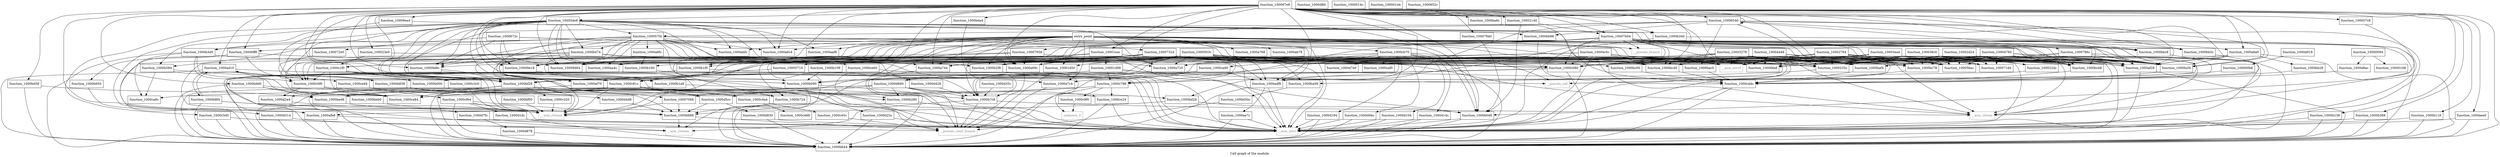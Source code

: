 digraph "Call graph of the module." {
  label="Call graph of the module.";
  node [shape=record];

  Node_function_10009ea4 [label="{function_10009ea4}"];
  Node_function_1000a69c [label="{function_1000a69c}"];
  Node_function_1000b1f0 [label="{function_1000b1f0}"];
  Node_function_1000a6c4 [label="{function_1000a6c4}"];
  Node_function_1000a720 [label="{function_1000a720}"];
  Node_function_1000a744 [label="{function_1000a744}"];
  Node_function_1000a768 [label="{function_1000a768}"];
  Node_function_1000b238 [label="{function_1000b238}"];
  Node_function_1000a7c4 [label="{function_1000a7c4}"];
  Node_function_100067e8 [label="{function_100067e8}"];
  Node_function_10006fa8 [label="{function_10006fa8}"];
  Node_function_10006ff8 [label="{function_10006ff8}"];
  Node_function_1000a8fc [label="{function_1000a8fc}"];
  Node_function_1000a9a0 [label="{function_1000a9a0}"];
  Node_function_1000b280 [label="{function_1000b280}"];
  Node_function_1000aa4c [label="{function_1000aa4c}"];
  Node_function_1000aaf8 [label="{function_1000aaf8}"];
  Node_function_1000b2f8 [label="{function_1000b2f8}"];
  Node_function_10007068 [label="{function_10007068}"];
  Node_function_100071d4 [label="{function_100071d4}"];
  Node_function_1000b090 [label="{function_1000b090}"];
  Node_function_100072e0 [label="{function_100072e0}"];
  Node_function_1000ab78 [label="{function_1000ab78}"];
  Node_function_1000b340 [label="{function_1000b340}"];
  Node_function_1000bac0 [label="{function_1000bac0}"];
  Node_function_1000b108 [label="{function_1000b108}"];
  Node_function_10007b04 [label="{function_10007b04}"];
  Node_function_1000b388 [label="{function_1000b388}"];
  Node_function_1000b3d0 [label="{function_1000b3d0}"];
  Node_function_1000abfc [label="{function_1000abfc}"];
  Node_function_1000baf4 [label="{function_1000baf4}"];
  Node_function_1000b118 [label="{function_1000b118}"];
  Node_function_1000bb28 [label="{function_1000bb28}"];
  Node_function_1000bb98 [label="{function_1000bb98}"];
  Node_function_1000bbc8 [label="{function_1000bbc8}"];
  Node_function_10007324 [label="{function_10007324}"];
  Node_function_1000b160 [label="{function_1000b160}"];
  Node_function_1000b474 [label="{function_1000b474}"];
  Node_function_10009d64 [label="{function_10009d64}"];
  Node_function_1000b000 [label="{function_1000b000}"];
  Node_function_1000b584 [label="{function_1000b584}"];
  Node_function_1000b644 [label="{function_1000b644}"];
  Node_function_1000ad10 [label="{function_1000ad10}"];
  Node_function_1000bb5c [label="{function_1000bb5c}"];
  Node_function_1000b650 [label="{function_1000b650}"];
  Node_function_1000b1a8 [label="{function_1000b1a8}"];
  Node_function_10007840 [label="{function_10007840}"];
  Node_function_10009d8c [label="{function_10009d8c}"];
  Node_function_1000b688 [label="{function_1000b688}"];
  Node_function_1000b724 [label="{function_1000b724}"];
  Node_function_1000adf8 [label="{function_1000adf8}"];
  Node_function_1000b7c8 [label="{function_1000b7c8}"];
  Node_function_1000786c [label="{function_1000786c}"];
  Node_function_1000ae7c [label="{function_1000ae7c}"];
  Node_function_10007958 [label="{function_10007958}"];
  Node_function_10009e18 [label="{function_10009e18}"];
  Node_function_1000b048 [label="{function_1000b048}"];
  Node_function_1000b858 [label="{function_1000b858}"];
  Node_function_1000aee0 [label="{function_1000aee0}"];
  Node_function_1000b8f4 [label="{function_1000b8f4}"];
  Node_function_1000af28 [label="{function_1000af28}"];
  Node_function_1000ba58 [label="{function_1000ba58}"];
  Node_function_1000af70 [label="{function_1000af70}"];
  Node_function_1000ba8c [label="{function_1000ba8c}"];
  Node_function_1000afb8 [label="{function_1000afb8}"];
  Node_function_1000ce24 [label="{function_1000ce24}"];
  Node_function_1000ce60 [label="{function_1000ce60}"];
  Node_function_1000bc00 [label="{function_1000bc00}"];
  Node_function_1000bc40 [label="{function_1000bc40}"];
  Node_function_1000bc78 [label="{function_1000bc78}"];
  Node_function_1000bcb8 [label="{function_1000bcb8}"];
  Node_function_1000bcf4 [label="{function_1000bcf4}"];
  Node_function_1000bd28 [label="{function_1000bd28}"];
  Node_function_1000bd58 [label="{function_1000bd58}"];
  Node_function_1000bda4 [label="{function_1000bda4}"];
  Node_function_1000bdd0 [label="{function_1000bdd0}"];
  Node_function_1000beb0 [label="{function_1000beb0}"];
  Node_function_1000bed8 [label="{function_1000bed8}"];
  Node_function_1000bf00 [label="{function_1000bf00}"];
  Node_function_1000bf28 [label="{function_1000bf28}"];
  Node_function_1000c080 [label="{function_1000c080}"];
  Node_function_1000c0f0 [label="{function_1000c0f0}"];
  Node_function_1000c1f0 [label="{function_1000c1f0}"];
  Node_function_1000c320 [label="{function_1000c320}"];
  Node_function_1000c3c0 [label="{function_1000c3c0}"];
  Node_function_1000c45c [label="{function_1000c45c}"];
  Node_function_1000c488 [label="{function_1000c488}"];
  Node_function_1000c4a4 [label="{function_1000c4a4}"];
  Node_function_1000c5d0 [label="{function_1000c5d0}"];
  Node_function_1000c798 [label="{function_1000c798}"];
  Node_function_1000c81c [label="{function_1000c81c}"];
  Node_function_1000c9f0 [label="{function_1000c9f0}"];
  Node_function_1000ca84 [label="{function_1000ca84}"];
  Node_function_1000ca8c [label="{function_1000ca8c}"];
  Node_function_1000ca90 [label="{function_1000ca90}"];
  Node_function_1000caf0 [label="{function_1000caf0}"];
  Node_function_1000cb70 [label="{function_1000cb70}"];
  Node_function_1000cddc [label="{function_1000cddc}"];
  Node_function_1000ced4 [label="{function_1000ced4}"];
  Node_function_1000cf64 [label="{function_1000cf64}"];
  Node_function_1000d0bc [label="{function_1000d0bc}"];
  Node_function_1000d104 [label="{function_1000d104}"];
  Node_function_1000d14c [label="{function_1000d14c}"];
  Node_function_1000d194 [label="{function_1000d194}"];
  Node_function_1000d1dc [label="{function_1000d1dc}"];
  Node_function_1000d25c [label="{function_1000d25c}"];
  Node_function_1000d2a4 [label="{function_1000d2a4}"];
  Node_function_1000d314 [label="{function_1000d314}"];
  Node_function_1000d35c [label="{function_1000d35c}"];
  Node_function_1000d428 [label="{function_1000d428}"];
  Node_function_1000d4d8 [label="{function_1000d4d8}"];
  Node_function_1000d50c [label="{function_1000d50c}"];
  Node_function_1000d5cc [label="{function_1000d5cc}"];
  Node_function_1000d690 [label="{function_1000d690}"];
  Node_function_1000d7e0 [label="{function_1000d7e0}"];
  Node_function_1000d7fc [label="{function_1000d7fc}"];
  Node_function_1000d830 [label="{function_1000d830}"];
  Node_function_1000d878 [label="{function_1000d878}"];
  Node_function_1000d8ac [label="{function_1000d8ac}"];
  Node_function_1000d8fc [label="{function_1000d8fc}"];
  Node_function_1000d918 [label="{function_1000d918}"];
  Node___asm_rlwinm [color="gray50", fontcolor="gray50", label="{__asm_rlwinm}"];
  Node___asm_rlwinm_ [color="gray50", fontcolor="gray50", label="{__asm_rlwinm_}"];
  Node___asm_rlwimi [color="gray50", fontcolor="gray50", label="{__asm_rlwimi}"];
  Node___asm_mfcr [color="gray50", fontcolor="gray50", label="{__asm_mfcr}"];
  Node___asm_mtcrf [color="gray50", fontcolor="gray50", label="{__asm_mtcrf}"];
  Node_unknown_0 [color="gray50", fontcolor="gray50", label="{unknown_0}"];
  Node___pseudo_call [color="gray50", fontcolor="gray50", label="{__pseudo_call}"];
  Node___pseudo_branch [color="gray50", fontcolor="gray50", label="{__pseudo_branch}"];
  Node___pseudo_cond_branch [color="gray50", fontcolor="gray50", label="{__pseudo_cond_branch}"];
  Node_function_10000094 [label="{function_10000094}"];
  Node_function_100000b8 [label="{function_100000b8}"];
  Node_function_1000014c [label="{function_1000014c}"];
  Node_function_10000168 [label="{function_10000168}"];
  Node_function_100001d4 [label="{function_100001d4}"];
  Node_entry_point [label="{entry_point}"];
  Node_function_10001d50 [label="{function_10001d50}"];
  Node_function_10001d98 [label="{function_10001d98}"];
  Node_function_10001eac [label="{function_10001eac}"];
  Node_function_10002140 [label="{function_10002140}"];
  Node_function_100022dc [label="{function_100022dc}"];
  Node_function_1000235c [label="{function_1000235c}"];
  Node_function_100023e0 [label="{function_100023e0}"];
  Node_function_10002764 [label="{function_10002764}"];
  Node_function_10002d24 [label="{function_10002d24}"];
  Node_function_10003278 [label="{function_10003278}"];
  Node_function_100038c0 [label="{function_100038c0}"];
  Node_function_10003ea4 [label="{function_10003ea4}"];
  Node_function_10004448 [label="{function_10004448}"];
  Node_function_10004780 [label="{function_10004780}"];
  Node_function_10004c5c [label="{function_10004c5c}"];
  Node_function_1000503c [label="{function_1000503c}"];
  Node_function_100056ac [label="{function_100056ac}"];
  Node_function_10005710 [label="{function_10005710}"];
  Node_function_100057c8 [label="{function_100057c8}"];
  Node_function_100057f4 [label="{function_100057f4}"];
  Node_function_10005de8 [label="{function_10005de8}"];
  Node_function_1000652c [label="{function_1000652c}"];
  Node_function_10006540 [label="{function_10006540}"];
  Node_function_1000672c [label="{function_1000672c}"];
  Node_function_10009ea4 -> Node_function_1000a720;
  Node_function_10009ea4 -> Node_function_1000bf28;
  Node_function_1000a69c -> Node___pseudo_cond_branch;
  Node_function_1000b1f0 -> Node_function_1000b644;
  Node_function_1000b1f0 -> Node___asm_mfcr;
  Node_function_1000a720 -> Node___pseudo_cond_branch;
  Node_function_1000a744 -> Node___pseudo_cond_branch;
  Node_function_1000b238 -> Node_function_1000b644;
  Node_function_1000b238 -> Node___asm_mfcr;
  Node_function_1000a7c4 -> Node___pseudo_cond_branch;
  Node_function_100067e8 -> Node_function_10009ea4;
  Node_function_100067e8 -> Node_function_1000a69c;
  Node_function_100067e8 -> Node_function_1000b1f0;
  Node_function_100067e8 -> Node_function_1000a6c4;
  Node_function_100067e8 -> Node_function_1000a744;
  Node_function_100067e8 -> Node_function_1000b238;
  Node_function_100067e8 -> Node_function_10006fa8;
  Node_function_100067e8 -> Node_function_10006ff8;
  Node_function_100067e8 -> Node_function_1000a9a0;
  Node_function_100067e8 -> Node_function_1000b280;
  Node_function_100067e8 -> Node_function_10007068;
  Node_function_100067e8 -> Node_function_1000b090;
  Node_function_100067e8 -> Node_function_1000b340;
  Node_function_100067e8 -> Node_function_10007b04;
  Node_function_100067e8 -> Node_function_1000b388;
  Node_function_100067e8 -> Node_function_1000baf4;
  Node_function_100067e8 -> Node_function_1000b118;
  Node_function_100067e8 -> Node_function_1000bbc8;
  Node_function_100067e8 -> Node_function_10009d64;
  Node_function_100067e8 -> Node_function_1000b644;
  Node_function_100067e8 -> Node_function_1000ad10;
  Node_function_100067e8 -> Node_function_1000bb5c;
  Node_function_100067e8 -> Node_function_10007840;
  Node_function_100067e8 -> Node_function_10009d8c;
  Node_function_100067e8 -> Node_function_1000adf8;
  Node_function_100067e8 -> Node_function_10009e18;
  Node_function_100067e8 -> Node_function_1000b048;
  Node_function_100067e8 -> Node_function_1000aee0;
  Node_function_100067e8 -> Node_function_1000af28;
  Node_function_100067e8 -> Node_function_1000af70;
  Node_function_100067e8 -> Node_function_1000ba8c;
  Node_function_100067e8 -> Node_function_1000bc40;
  Node_function_100067e8 -> Node_function_1000bcf4;
  Node_function_100067e8 -> Node_function_1000bd28;
  Node_function_100067e8 -> Node_function_1000bd58;
  Node_function_100067e8 -> Node_function_1000bda4;
  Node_function_100067e8 -> Node_function_1000bdd0;
  Node_function_100067e8 -> Node_function_1000c798;
  Node_function_100067e8 -> Node_function_1000c81c;
  Node_function_100067e8 -> Node___asm_rlwinm;
  Node_function_100067e8 -> Node_function_10001eac;
  Node_function_100067e8 -> Node_function_10002140;
  Node_function_100067e8 -> Node_function_100023e0;
  Node_function_100067e8 -> Node_function_100057c8;
  Node_function_100067e8 -> Node_function_10005de8;
  Node_function_100067e8 -> Node_function_10006540;
  Node_function_10006ff8 -> Node_function_1000b2f8;
  Node_function_10006ff8 -> Node_function_1000b000;
  Node_function_10006ff8 -> Node_function_1000b650;
  Node_function_10006ff8 -> Node_function_1000afb8;
  Node_function_1000a8fc -> Node_function_1000b160;
  Node_function_1000a9a0 -> Node_function_1000baf4;
  Node_function_1000a9a0 -> Node_function_1000bb28;
  Node_function_1000a9a0 -> Node_function_1000b644;
  Node_function_1000a9a0 -> Node_function_1000af28;
  Node_function_1000a9a0 -> Node_function_1000bcf4;
  Node_function_1000b280 -> Node_function_1000b644;
  Node_function_1000b280 -> Node___asm_mfcr;
  Node_function_1000b2f8 -> Node_function_1000b644;
  Node_function_1000b2f8 -> Node___asm_mfcr;
  Node_function_10007068 -> Node_function_1000b688;
  Node_function_10007068 -> Node___asm_rlwinm;
  Node_function_1000b090 -> Node_function_1000b644;
  Node_function_1000b090 -> Node___asm_mfcr;
  Node_function_100072e0 -> Node_function_1000c0f0;
  Node_function_1000b340 -> Node_function_1000b644;
  Node_function_1000b340 -> Node___asm_mfcr;
  Node_function_1000bac0 -> Node_function_1000cddc;
  Node_function_1000b108 -> Node_function_1000b090;
  Node_function_10007b04 -> Node_function_1000b1f0;
  Node_function_10007b04 -> Node_function_10006fa8;
  Node_function_10007b04 -> Node_function_10006ff8;
  Node_function_10007b04 -> Node_function_1000a9a0;
  Node_function_10007b04 -> Node_function_1000b2f8;
  Node_function_10007b04 -> Node_function_1000bbc8;
  Node_function_10007b04 -> Node_function_1000b644;
  Node_function_10007b04 -> Node_function_1000bb5c;
  Node_function_10007b04 -> Node_function_1000b724;
  Node_function_10007b04 -> Node_function_1000adf8;
  Node_function_10007b04 -> Node_function_1000786c;
  Node_function_10007b04 -> Node_function_10007958;
  Node_function_10007b04 -> Node_function_1000af28;
  Node_function_10007b04 -> Node_function_1000af70;
  Node_function_10007b04 -> Node_function_1000bc00;
  Node_function_10007b04 -> Node_function_1000bc40;
  Node_function_10007b04 -> Node_function_1000bc78;
  Node_function_10007b04 -> Node_function_1000bcb8;
  Node_function_10007b04 -> Node_function_1000bcf4;
  Node_function_10007b04 -> Node_function_1000c080;
  Node_function_10007b04 -> Node_function_1000c798;
  Node_function_10007b04 -> Node___asm_rlwinm;
  Node_function_10007b04 -> Node___asm_rlwimi;
  Node_function_10007b04 -> Node___pseudo_branch;
  Node_function_10007b04 -> Node_function_100056ac;
  Node_function_10007b04 -> Node_function_10005710;
  Node_function_1000b388 -> Node_function_1000b644;
  Node_function_1000b388 -> Node___asm_mfcr;
  Node_function_1000b3d0 -> Node_function_1000b644;
  Node_function_1000b3d0 -> Node_function_1000af28;
  Node_function_1000b3d0 -> Node_function_1000c0f0;
  Node_function_1000b3d0 -> Node_function_1000ca84;
  Node_function_1000b3d0 -> Node_function_1000ca8c;
  Node_function_1000baf4 -> Node_function_1000cddc;
  Node_function_1000b118 -> Node_function_1000b644;
  Node_function_1000b118 -> Node___asm_mfcr;
  Node_function_1000bb28 -> Node_function_1000cddc;
  Node_function_1000bb98 -> Node_function_1000cddc;
  Node_function_1000bbc8 -> Node_function_1000cddc;
  Node_function_10007324 -> Node_function_1000a69c;
  Node_function_10007324 -> Node_function_1000b1f0;
  Node_function_10007324 -> Node_function_1000a744;
  Node_function_10007324 -> Node_function_10006fa8;
  Node_function_10007324 -> Node_function_1000baf4;
  Node_function_10007324 -> Node_function_1000adf8;
  Node_function_10007324 -> Node_function_1000af28;
  Node_function_10007324 -> Node_function_1000bc00;
  Node_function_10007324 -> Node_function_1000bc40;
  Node_function_10007324 -> Node_function_1000bcf4;
  Node_function_10007324 -> Node_function_1000c080;
  Node_function_10007324 -> Node_function_1000c0f0;
  Node_function_10007324 -> Node_function_1000c1f0;
  Node_function_10007324 -> Node_function_1000c81c;
  Node_function_10007324 -> Node___asm_rlwinm;
  Node_function_10007324 -> Node___asm_mfcr;
  Node_function_10007324 -> Node___asm_mtcrf;
  Node_function_1000b160 -> Node_function_1000b644;
  Node_function_1000b160 -> Node___asm_mfcr;
  Node_function_1000b474 -> Node_function_1000b090;
  Node_function_1000b474 -> Node_function_1000b644;
  Node_function_1000b474 -> Node_function_1000adf8;
  Node_function_1000b474 -> Node_function_1000af28;
  Node_function_1000b474 -> Node_function_1000ce60;
  Node_function_1000b474 -> Node_function_1000bf28;
  Node_function_1000b474 -> Node_function_1000c080;
  Node_function_1000b474 -> Node_function_1000c0f0;
  Node_function_1000b474 -> Node_function_1000ca84;
  Node_function_1000b000 -> Node_function_1000b644;
  Node_function_1000b000 -> Node___asm_mfcr;
  Node_function_1000b584 -> Node_function_1000ca84;
  Node_function_1000b584 -> Node_function_1000ca8c;
  Node_function_1000b584 -> Node_function_1000ced4;
  Node_function_1000ad10 -> Node_function_1000b644;
  Node_function_1000ad10 -> Node_function_1000b858;
  Node_function_1000ad10 -> Node_function_1000b8f4;
  Node_function_1000ad10 -> Node___asm_mfcr;
  Node_function_1000bb5c -> Node_function_1000cddc;
  Node_function_1000b650 -> Node_function_1000d314;
  Node_function_1000b1a8 -> Node_function_1000b644;
  Node_function_1000b1a8 -> Node___asm_mfcr;
  Node_function_10007840 -> Node_function_1000b048;
  Node_function_10009d8c -> Node___asm_rlwinm;
  Node_function_10009d8c -> Node___pseudo_cond_branch;
  Node_function_1000b688 -> Node___asm_rlwinm_;
  Node_function_1000b688 -> Node___pseudo_cond_branch;
  Node_function_1000b724 -> Node_function_1000b688;
  Node_function_1000b724 -> Node___asm_rlwinm_;
  Node_function_1000adf8 -> Node_function_1000b644;
  Node_function_1000adf8 -> Node_function_1000ae7c;
  Node_function_1000adf8 -> Node___asm_mfcr;
  Node_function_1000b7c8 -> Node___asm_rlwinm_;
  Node_function_1000b7c8 -> Node___asm_rlwimi;
  Node_function_1000b7c8 -> Node___pseudo_cond_branch;
  Node_function_1000786c -> Node_function_1000a744;
  Node_function_1000786c -> Node_function_1000baf4;
  Node_function_1000786c -> Node_function_1000adf8;
  Node_function_1000786c -> Node_function_1000af28;
  Node_function_1000786c -> Node_function_1000bcf4;
  Node_function_1000ae7c -> Node_function_1000b644;
  Node_function_1000ae7c -> Node___asm_mfcr;
  Node_function_10007958 -> Node_function_1000a69c;
  Node_function_10007958 -> Node_function_1000a720;
  Node_function_10007958 -> Node_function_1000bf28;
  Node_function_10007958 -> Node_function_1000c1f0;
  Node_function_10009e18 -> Node___asm_rlwinm;
  Node_function_10009e18 -> Node___pseudo_cond_branch;
  Node_function_1000b048 -> Node_function_1000b644;
  Node_function_1000b048 -> Node___asm_mfcr;
  Node_function_1000b858 -> Node_function_1000ad10;
  Node_function_1000b858 -> Node_function_1000b7c8;
  Node_function_1000b858 -> Node_function_1000d4d8;
  Node_function_1000aee0 -> Node_function_1000b644;
  Node_function_1000aee0 -> Node___asm_mfcr;
  Node_function_1000b8f4 -> Node_function_1000b644;
  Node_function_1000b8f4 -> Node_function_1000ad10;
  Node_function_1000b8f4 -> Node_function_1000b688;
  Node_function_1000b8f4 -> Node___asm_rlwinm;
  Node_function_1000af28 -> Node_function_1000b644;
  Node_function_1000af28 -> Node___asm_mfcr;
  Node_function_1000ba58 -> Node_function_1000d50c;
  Node_function_1000af70 -> Node_function_1000b644;
  Node_function_1000af70 -> Node___asm_mfcr;
  Node_function_1000ba8c -> Node_function_1000cddc;
  Node_function_1000afb8 -> Node_function_1000b644;
  Node_function_1000afb8 -> Node___asm_mfcr;
  Node_function_1000ce24 -> Node_function_1000b644;
  Node_function_1000ce24 -> Node___asm_mfcr;
  Node_function_1000ce60 -> Node_function_1000b644;
  Node_function_1000ce60 -> Node_function_1000d428;
  Node_function_1000ce60 -> Node___asm_mfcr;
  Node_function_1000bc00 -> Node_function_1000cddc;
  Node_function_1000bc40 -> Node_function_1000cddc;
  Node_function_1000bc78 -> Node_function_1000cddc;
  Node_function_1000bcb8 -> Node_function_1000cddc;
  Node_function_1000bcf4 -> Node_function_1000cddc;
  Node_function_1000bd28 -> Node_function_1000b048;
  Node_function_1000bd28 -> Node_function_1000afb8;
  Node_function_1000bd58 -> Node_function_1000b644;
  Node_function_1000bd58 -> Node_function_1000bed8;
  Node_function_1000bda4 -> Node_function_1000b7c8;
  Node_function_1000bdd0 -> Node_function_1000b644;
  Node_function_1000bdd0 -> Node_function_1000beb0;
  Node_function_1000bdd0 -> Node_function_1000bed8;
  Node_function_1000bdd0 -> Node_function_1000d5cc;
  Node_function_1000beb0 -> Node___asm_rlwinm;
  Node_function_1000bed8 -> Node___asm_rlwinm;
  Node_function_1000bf00 -> Node___asm_rlwinm;
  Node_function_1000bf28 -> Node_function_1000b644;
  Node_function_1000bf28 -> Node_function_1000c320;
  Node_function_1000bf28 -> Node_function_1000c4a4;
  Node_function_1000bf28 -> Node_function_1000ca84;
  Node_function_1000bf28 -> Node_function_1000d2a4;
  Node_function_1000bf28 -> Node___asm_rlwinm;
  Node_function_1000c080 -> Node_function_1000b644;
  Node_function_1000c080 -> Node_function_1000b7c8;
  Node_function_1000c080 -> Node_function_1000bf28;
  Node_function_1000c0f0 -> Node_function_1000c4a4;
  Node_function_1000c0f0 -> Node_function_1000ca84;
  Node_function_1000c0f0 -> Node_function_1000d2a4;
  Node_function_1000c1f0 -> Node_function_1000b688;
  Node_function_1000c1f0 -> Node_function_1000bf28;
  Node_function_1000c1f0 -> Node_function_1000c0f0;
  Node_function_1000c1f0 -> Node_function_1000c3c0;
  Node_function_1000c1f0 -> Node_function_1000c4a4;
  Node_function_1000c1f0 -> Node_function_1000ca84;
  Node_function_1000c1f0 -> Node___asm_rlwinm;
  Node_function_1000c320 -> Node___asm_rlwinm;
  Node_function_1000c3c0 -> Node___asm_rlwinm;
  Node_function_1000c45c -> Node___pseudo_cond_branch;
  Node_function_1000c4a4 -> Node_function_1000c45c;
  Node_function_1000c4a4 -> Node_function_1000c488;
  Node_function_1000c5d0 -> Node_function_1000b644;
  Node_function_1000c5d0 -> Node___asm_rlwinm_;
  Node_function_1000c798 -> Node_function_1000ce24;
  Node_function_1000c798 -> Node_function_1000c9f0;
  Node_function_1000c798 -> Node_function_1000ca84;
  Node_function_1000c798 -> Node_function_1000ca8c;
  Node_function_1000c798 -> Node_unknown_0;
  Node_function_1000c81c -> Node_function_1000b280;
  Node_function_1000c81c -> Node_function_1000b644;
  Node_function_1000c81c -> Node_function_1000beb0;
  Node_function_1000c81c -> Node_function_1000bed8;
  Node_function_1000c81c -> Node_function_1000d25c;
  Node_function_1000c81c -> Node_function_1000d5cc;
  Node_function_1000c81c -> Node___asm_rlwinm;
  Node_function_1000c81c -> Node___asm_mfcr;
  Node_function_1000c9f0 -> Node_unknown_0;
  Node_function_1000ca90 -> Node_function_1000b090;
  Node_function_1000ca90 -> Node_function_1000adf8;
  Node_function_1000ca90 -> Node_function_1000d690;
  Node_function_1000cb70 -> Node_function_1000b644;
  Node_function_1000cb70 -> Node_function_1000b688;
  Node_function_1000cb70 -> Node_function_1000b7c8;
  Node_function_1000cb70 -> Node_function_1000c798;
  Node_function_1000cb70 -> Node_function_1000ca90;
  Node_function_1000cb70 -> Node_function_1000caf0;
  Node_function_1000cb70 -> Node_function_1000d0bc;
  Node_function_1000cb70 -> Node_function_1000d104;
  Node_function_1000cb70 -> Node_function_1000d14c;
  Node_function_1000cb70 -> Node_function_1000d194;
  Node_function_1000cb70 -> Node_function_1000d7e0;
  Node_function_1000cb70 -> Node___pseudo_call;
  Node_function_1000cddc -> Node_function_1000b644;
  Node_function_1000cddc -> Node___asm_mfcr;
  Node_function_1000ced4 -> Node_function_1000b724;
  Node_function_1000ced4 -> Node_function_1000cf64;
  Node_function_1000cf64 -> Node_function_1000b644;
  Node_function_1000cf64 -> Node_function_1000b688;
  Node_function_1000cf64 -> Node_function_1000d1dc;
  Node_function_1000cf64 -> Node___asm_rlwinm;
  Node_function_1000cf64 -> Node___asm_mfcr;
  Node_function_1000d0bc -> Node_function_1000b644;
  Node_function_1000d0bc -> Node___asm_mfcr;
  Node_function_1000d104 -> Node_function_1000b644;
  Node_function_1000d104 -> Node___asm_mfcr;
  Node_function_1000d14c -> Node_function_1000b644;
  Node_function_1000d14c -> Node___asm_mfcr;
  Node_function_1000d194 -> Node_function_1000b644;
  Node_function_1000d194 -> Node___asm_mfcr;
  Node_function_1000d1dc -> Node_function_1000b644;
  Node_function_1000d1dc -> Node___asm_mfcr;
  Node_function_1000d25c -> Node_function_1000b644;
  Node_function_1000d25c -> Node___asm_mfcr;
  Node_function_1000d2a4 -> Node_function_1000d7fc;
  Node_function_1000d314 -> Node_function_1000b644;
  Node_function_1000d314 -> Node___asm_mfcr;
  Node_function_1000d35c -> Node_function_1000b7c8;
  Node_function_1000d428 -> Node_function_1000b7c8;
  Node_function_1000d4d8 -> Node_function_1000b688;
  Node_function_1000d50c -> Node___pseudo_cond_branch;
  Node_function_1000d5cc -> Node_function_1000b688;
  Node_function_1000d5cc -> Node_function_1000d830;
  Node_function_1000d690 -> Node_function_1000b280;
  Node_function_1000d690 -> Node_function_1000b7c8;
  Node_function_1000d690 -> Node_function_1000ce24;
  Node_function_1000d690 -> Node_function_1000bd28;
  Node_function_1000d690 -> Node_function_1000bed8;
  Node_function_1000d690 -> Node_function_1000ca84;
  Node_function_1000d690 -> Node_function_1000d5cc;
  Node_function_1000d690 -> Node___pseudo_cond_branch;
  Node_function_1000d7fc -> Node_function_1000d878;
  Node_function_1000d7fc -> Node___pseudo_cond_branch;
  Node_function_1000d830 -> Node_function_1000b644;
  Node_function_1000d830 -> Node___asm_mfcr;
  Node_function_1000d878 -> Node_function_1000b644;
  Node_function_1000d8ac -> Node___pseudo_call;
  Node_function_1000d918 -> Node_function_100000b8;
  Node_function_10000094 -> Node_function_1000d8ac;
  Node_function_10000094 -> Node_function_10000168;
  Node_function_100000b8 -> Node___pseudo_call;
  Node_entry_point -> Node_function_1000a69c;
  Node_entry_point -> Node_function_1000b1f0;
  Node_entry_point -> Node_function_1000a6c4;
  Node_entry_point -> Node_function_1000a744;
  Node_entry_point -> Node_function_1000a768;
  Node_entry_point -> Node_function_1000a7c4;
  Node_entry_point -> Node_function_10006fa8;
  Node_entry_point -> Node_function_1000aa4c;
  Node_entry_point -> Node_function_1000aaf8;
  Node_entry_point -> Node_function_1000b2f8;
  Node_entry_point -> Node_function_1000ab78;
  Node_entry_point -> Node_function_1000abfc;
  Node_entry_point -> Node_function_1000baf4;
  Node_entry_point -> Node_function_1000bbc8;
  Node_entry_point -> Node_function_10009d64;
  Node_entry_point -> Node_function_1000b644;
  Node_entry_point -> Node_function_1000bb5c;
  Node_entry_point -> Node_function_10009d8c;
  Node_entry_point -> Node_function_1000b724;
  Node_entry_point -> Node_function_1000adf8;
  Node_entry_point -> Node_function_1000b7c8;
  Node_entry_point -> Node_function_10009e18;
  Node_entry_point -> Node_function_1000af28;
  Node_entry_point -> Node_function_1000bc40;
  Node_entry_point -> Node_function_1000bcb8;
  Node_entry_point -> Node_function_1000bcf4;
  Node_entry_point -> Node_function_1000c080;
  Node_entry_point -> Node_function_1000c81c;
  Node_entry_point -> Node_function_1000cb70;
  Node_entry_point -> Node___asm_rlwinm;
  Node_entry_point -> Node___asm_mfcr;
  Node_entry_point -> Node___asm_mtcrf;
  Node_entry_point -> Node___pseudo_branch;
  Node_entry_point -> Node_function_10001d50;
  Node_entry_point -> Node_function_1000235c;
  Node_function_10001d50 -> Node___pseudo_cond_branch;
  Node_function_10001d98 -> Node_function_1000b000;
  Node_function_10001d98 -> Node_function_1000b048;
  Node_function_10001d98 -> Node_function_1000af70;
  Node_function_10001d98 -> Node_function_1000c798;
  Node_function_10001d98 -> Node_function_1000c81c;
  Node_function_10001d98 -> Node___pseudo_call;
  Node_function_10001eac -> Node_function_1000a720;
  Node_function_10001eac -> Node_function_1000b644;
  Node_function_10001eac -> Node_function_1000c080;
  Node_function_10001eac -> Node_function_1000c0f0;
  Node_function_10001eac -> Node___asm_mfcr;
  Node_function_10001eac -> Node___asm_mtcrf;
  Node_function_10001eac -> Node_function_10001d98;
  Node_function_10002140 -> Node_function_10007b04;
  Node_function_10002140 -> Node_function_1000b048;
  Node_function_100022dc -> Node_function_1000ba58;
  Node_function_1000235c -> Node_function_1000a7c4;
  Node_function_100023e0 -> Node_function_1000c080;
  Node_function_100023e0 -> Node_function_1000c1f0;
  Node_function_10002764 -> Node_function_1000a720;
  Node_function_10002764 -> Node_function_10006fa8;
  Node_function_10002764 -> Node_function_100071d4;
  Node_function_10002764 -> Node_function_1000af28;
  Node_function_10002764 -> Node_function_1000bc78;
  Node_function_10002764 -> Node_function_1000bcb8;
  Node_function_10002764 -> Node_function_1000bcf4;
  Node_function_10002764 -> Node_function_1000c080;
  Node_function_10002764 -> Node___asm_rlwimi;
  Node_function_10002764 -> Node___asm_mfcr;
  Node_function_10002764 -> Node___asm_mtcrf;
  Node_function_10002764 -> Node_function_1000235c;
  Node_function_10002764 -> Node_function_100056ac;
  Node_function_10002764 -> Node_function_10005710;
  Node_function_10002d24 -> Node_function_10006fa8;
  Node_function_10002d24 -> Node_function_100071d4;
  Node_function_10002d24 -> Node_function_1000af28;
  Node_function_10002d24 -> Node_function_1000bc78;
  Node_function_10002d24 -> Node_function_1000bcb8;
  Node_function_10002d24 -> Node_function_1000bcf4;
  Node_function_10002d24 -> Node_function_1000c080;
  Node_function_10002d24 -> Node___asm_rlwimi;
  Node_function_10002d24 -> Node___asm_mfcr;
  Node_function_10002d24 -> Node___asm_mtcrf;
  Node_function_10002d24 -> Node_function_1000235c;
  Node_function_10002d24 -> Node_function_100056ac;
  Node_function_10002d24 -> Node_function_10005710;
  Node_function_10003278 -> Node_function_10006fa8;
  Node_function_10003278 -> Node_function_1000b2f8;
  Node_function_10003278 -> Node_function_100071d4;
  Node_function_10003278 -> Node_function_1000baf4;
  Node_function_10003278 -> Node_function_1000adf8;
  Node_function_10003278 -> Node_function_1000af28;
  Node_function_10003278 -> Node_function_1000bc00;
  Node_function_10003278 -> Node_function_1000bc78;
  Node_function_10003278 -> Node_function_1000bcb8;
  Node_function_10003278 -> Node_function_1000bcf4;
  Node_function_10003278 -> Node_function_1000bf28;
  Node_function_10003278 -> Node_function_1000c080;
  Node_function_10003278 -> Node___asm_rlwimi;
  Node_function_10003278 -> Node___asm_mfcr;
  Node_function_10003278 -> Node___asm_mtcrf;
  Node_function_10003278 -> Node_function_1000235c;
  Node_function_10003278 -> Node_function_100056ac;
  Node_function_10003278 -> Node_function_10005710;
  Node_function_100038c0 -> Node_function_10006fa8;
  Node_function_100038c0 -> Node_function_100071d4;
  Node_function_100038c0 -> Node_function_1000af28;
  Node_function_100038c0 -> Node_function_1000bc78;
  Node_function_100038c0 -> Node_function_1000bcb8;
  Node_function_100038c0 -> Node_function_1000bcf4;
  Node_function_100038c0 -> Node_function_1000c080;
  Node_function_100038c0 -> Node___asm_rlwimi;
  Node_function_100038c0 -> Node___asm_mfcr;
  Node_function_100038c0 -> Node___asm_mtcrf;
  Node_function_100038c0 -> Node_function_100022dc;
  Node_function_100038c0 -> Node_function_1000235c;
  Node_function_100038c0 -> Node_function_100056ac;
  Node_function_100038c0 -> Node_function_10005710;
  Node_function_10003ea4 -> Node_function_10006fa8;
  Node_function_10003ea4 -> Node_function_1000af28;
  Node_function_10003ea4 -> Node_function_1000bc78;
  Node_function_10003ea4 -> Node_function_1000bcb8;
  Node_function_10003ea4 -> Node_function_1000bcf4;
  Node_function_10003ea4 -> Node_function_1000c080;
  Node_function_10003ea4 -> Node___asm_rlwimi;
  Node_function_10003ea4 -> Node___asm_mfcr;
  Node_function_10003ea4 -> Node___asm_mtcrf;
  Node_function_10003ea4 -> Node_function_100022dc;
  Node_function_10003ea4 -> Node_function_1000235c;
  Node_function_10003ea4 -> Node_function_100056ac;
  Node_function_10003ea4 -> Node_function_10005710;
  Node_function_10004448 -> Node_function_10006fa8;
  Node_function_10004448 -> Node_function_100071d4;
  Node_function_10004448 -> Node_function_1000bac0;
  Node_function_10004448 -> Node_function_1000baf4;
  Node_function_10004448 -> Node_function_1000bc40;
  Node_function_10004448 -> Node_function_1000bcf4;
  Node_function_10004448 -> Node_function_1000c080;
  Node_function_10004448 -> Node___asm_mfcr;
  Node_function_10004448 -> Node_function_1000235c;
  Node_function_10004780 -> Node_function_10006fa8;
  Node_function_10004780 -> Node_function_100071d4;
  Node_function_10004780 -> Node_function_1000af28;
  Node_function_10004780 -> Node_function_1000bc78;
  Node_function_10004780 -> Node_function_1000bcb8;
  Node_function_10004780 -> Node_function_1000bcf4;
  Node_function_10004780 -> Node_function_1000c080;
  Node_function_10004780 -> Node___asm_rlwimi;
  Node_function_10004780 -> Node___asm_mfcr;
  Node_function_10004780 -> Node___asm_mtcrf;
  Node_function_10004780 -> Node_function_1000235c;
  Node_function_10004780 -> Node_function_100056ac;
  Node_function_10004780 -> Node_function_10005710;
  Node_function_10004c5c -> Node_function_1000a720;
  Node_function_10004c5c -> Node_function_10006fa8;
  Node_function_10004c5c -> Node_function_10009d64;
  Node_function_10004c5c -> Node_function_10009e18;
  Node_function_10004c5c -> Node_function_1000af28;
  Node_function_10004c5c -> Node_function_1000bc78;
  Node_function_10004c5c -> Node_function_1000bcb8;
  Node_function_10004c5c -> Node_function_1000bcf4;
  Node_function_10004c5c -> Node_function_1000c080;
  Node_function_10004c5c -> Node___asm_rlwimi;
  Node_function_10004c5c -> Node___asm_mfcr;
  Node_function_10004c5c -> Node___asm_mtcrf;
  Node_function_10004c5c -> Node_function_1000235c;
  Node_function_10004c5c -> Node_function_100056ac;
  Node_function_10004c5c -> Node_function_10005710;
  Node_function_1000503c -> Node_function_1000a69c;
  Node_function_1000503c -> Node_function_1000a720;
  Node_function_1000503c -> Node_function_10006fa8;
  Node_function_1000503c -> Node_function_1000aa4c;
  Node_function_1000503c -> Node_function_10007068;
  Node_function_1000503c -> Node_function_1000b090;
  Node_function_1000503c -> Node_function_1000b160;
  Node_function_1000503c -> Node_function_10009d64;
  Node_function_1000503c -> Node_function_10009d8c;
  Node_function_1000503c -> Node_function_10009e18;
  Node_function_1000503c -> Node_function_1000af28;
  Node_function_1000503c -> Node_function_1000ba58;
  Node_function_1000503c -> Node_function_1000bc78;
  Node_function_1000503c -> Node_function_1000bcb8;
  Node_function_1000503c -> Node_function_1000bcf4;
  Node_function_1000503c -> Node_function_1000c080;
  Node_function_1000503c -> Node___asm_rlwimi;
  Node_function_1000503c -> Node___asm_mfcr;
  Node_function_1000503c -> Node___asm_mtcrf;
  Node_function_1000503c -> Node_function_10001d50;
  Node_function_1000503c -> Node_function_1000235c;
  Node_function_1000503c -> Node_function_100056ac;
  Node_function_1000503c -> Node_function_10005710;
  Node_function_10005710 -> Node___asm_rlwinm_;
  Node_function_100057c8 -> Node_function_1000b048;
  Node_function_100057f4 -> Node_function_1000a69c;
  Node_function_100057f4 -> Node_function_1000a6c4;
  Node_function_100057f4 -> Node_function_1000a744;
  Node_function_100057f4 -> Node_function_1000a7c4;
  Node_function_100057f4 -> Node_function_1000a8fc;
  Node_function_100057f4 -> Node_function_1000aa4c;
  Node_function_100057f4 -> Node_function_1000b090;
  Node_function_100057f4 -> Node_function_1000b3d0;
  Node_function_100057f4 -> Node_function_1000abfc;
  Node_function_100057f4 -> Node_function_1000b474;
  Node_function_100057f4 -> Node_function_10009d64;
  Node_function_100057f4 -> Node_function_1000b584;
  Node_function_100057f4 -> Node_function_1000b1a8;
  Node_function_100057f4 -> Node_function_10009d8c;
  Node_function_100057f4 -> Node_function_1000b7c8;
  Node_function_100057f4 -> Node_function_10009e18;
  Node_function_100057f4 -> Node_function_1000b048;
  Node_function_100057f4 -> Node_function_1000af28;
  Node_function_100057f4 -> Node_function_1000c81c;
  Node_function_10005de8 -> Node_function_1000a6c4;
  Node_function_10005de8 -> Node_function_1000a744;
  Node_function_10005de8 -> Node_function_1000aa4c;
  Node_function_10005de8 -> Node_function_1000aaf8;
  Node_function_10005de8 -> Node_function_1000b2f8;
  Node_function_10005de8 -> Node_function_1000b090;
  Node_function_10005de8 -> Node_function_1000b340;
  Node_function_10005de8 -> Node_function_1000bac0;
  Node_function_10005de8 -> Node_function_1000b3d0;
  Node_function_10005de8 -> Node_function_1000abfc;
  Node_function_10005de8 -> Node_function_1000bb98;
  Node_function_10005de8 -> Node_function_1000b160;
  Node_function_10005de8 -> Node_function_1000b474;
  Node_function_10005de8 -> Node_function_10009d64;
  Node_function_10005de8 -> Node_function_1000b000;
  Node_function_10005de8 -> Node_function_1000b584;
  Node_function_10005de8 -> Node_function_1000b1a8;
  Node_function_10005de8 -> Node_function_10009d8c;
  Node_function_10005de8 -> Node_function_10009e18;
  Node_function_10005de8 -> Node_function_1000b048;
  Node_function_10005de8 -> Node_function_1000af28;
  Node_function_10005de8 -> Node_function_1000af70;
  Node_function_10005de8 -> Node_function_1000afb8;
  Node_function_10005de8 -> Node_function_1000bcf4;
  Node_function_10005de8 -> Node_function_1000bf28;
  Node_function_10005de8 -> Node_function_1000c5d0;
  Node_function_10005de8 -> Node_function_1000c81c;
  Node_function_10005de8 -> Node_function_100057f4;
  Node_function_10006540 -> Node_function_1000bac0;
  Node_function_10006540 -> Node_function_1000baf4;
  Node_function_10006540 -> Node_function_1000bb98;
  Node_function_10006540 -> Node_function_1000b644;
  Node_function_10006540 -> Node_function_1000adf8;
  Node_function_10006540 -> Node_function_1000af28;
  Node_function_10006540 -> Node_function_1000bcb8;
  Node_function_10006540 -> Node_function_1000bcf4;
  Node_function_10006540 -> Node_function_1000c81c;
  Node_function_10006540 -> Node_function_100057f4;
  Node_function_10006540 -> Node_function_10006540;
  Node_function_1000672c -> Node_function_10006fa8;
  Node_function_1000672c -> Node_function_100072e0;
  Node_function_1000672c -> Node_function_10007324;
  Node_function_1000672c -> Node_function_10009d64;
  Node_function_1000672c -> Node_function_10009d8c;
  Node_function_1000672c -> Node_function_10009e18;
}

